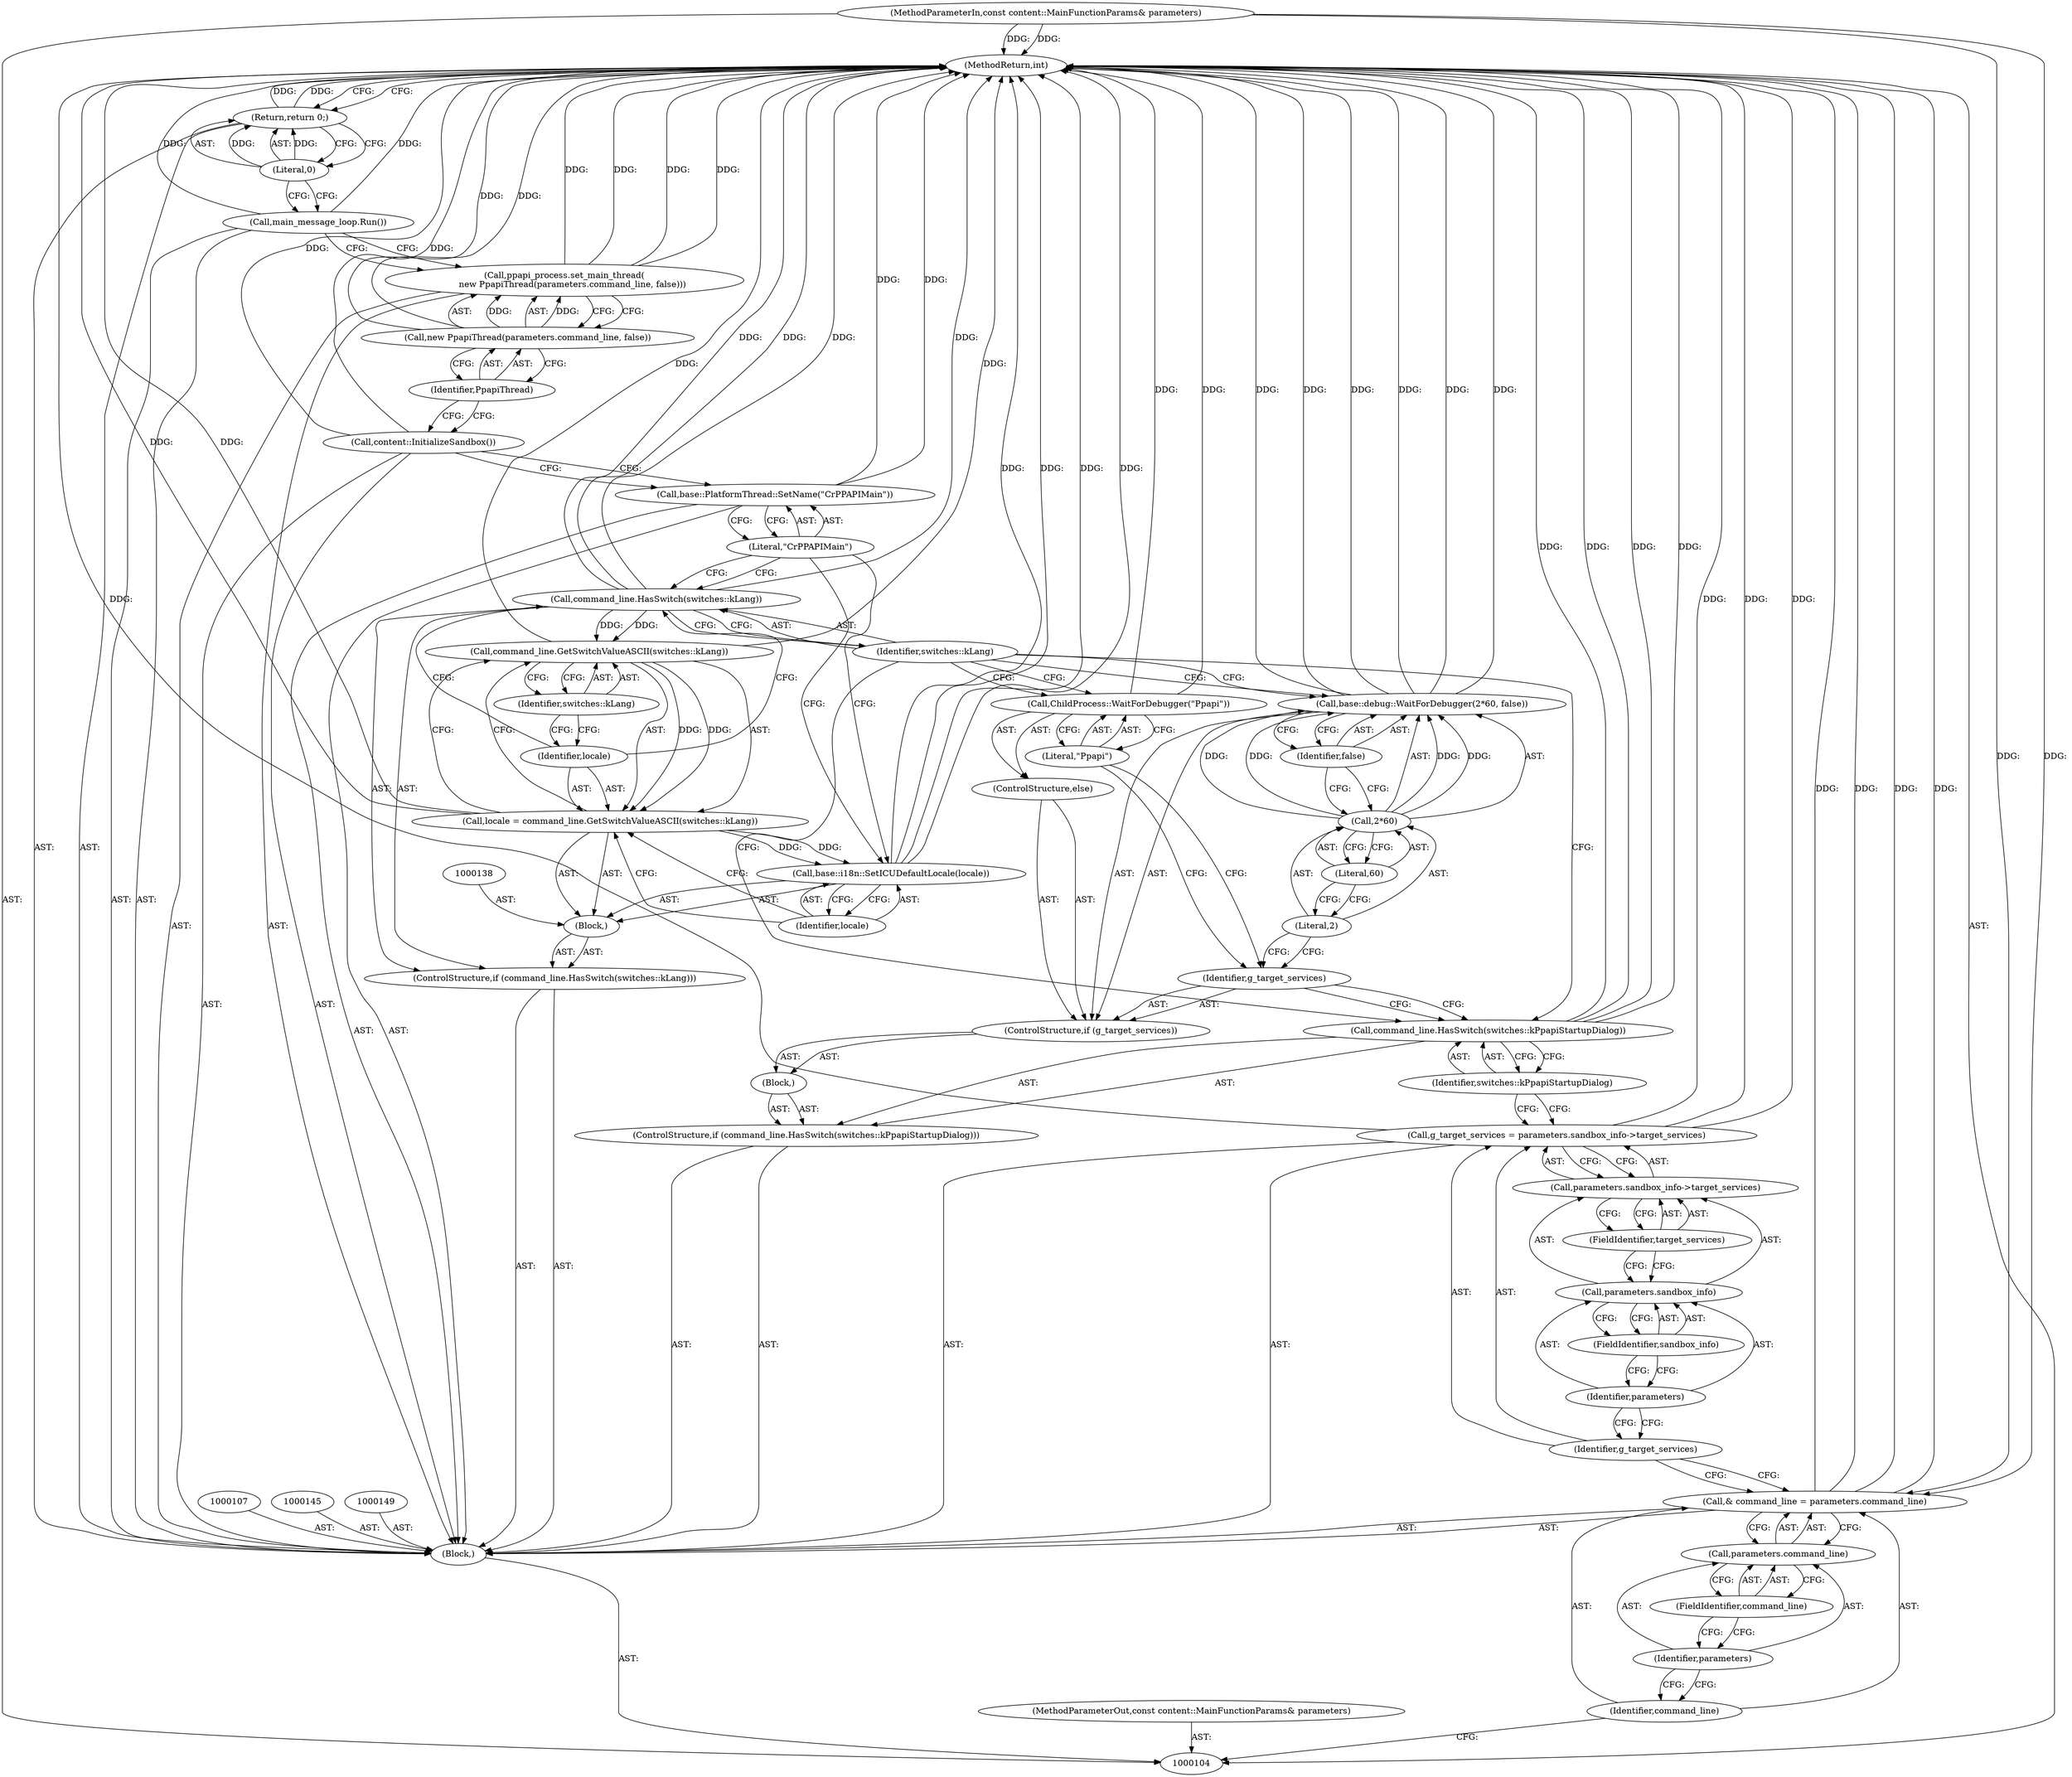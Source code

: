 digraph "0_Chrome_0b74c338bd286e51a004981e746cc212c2d5423c" {
"1000156" [label="(MethodReturn,int)"];
"1000105" [label="(MethodParameterIn,const content::MainFunctionParams& parameters)"];
"1000226" [label="(MethodParameterOut,const content::MainFunctionParams& parameters)"];
"1000106" [label="(Block,)"];
"1000127" [label="(Call,2*60)"];
"1000128" [label="(Literal,2)"];
"1000129" [label="(Literal,60)"];
"1000130" [label="(Identifier,false)"];
"1000126" [label="(Call,base::debug::WaitForDebugger(2*60, false))"];
"1000131" [label="(ControlStructure,else)"];
"1000133" [label="(Literal,\"Ppapi\")"];
"1000132" [label="(Call,ChildProcess::WaitForDebugger(\"Ppapi\"))"];
"1000134" [label="(ControlStructure,if (command_line.HasSwitch(switches::kLang)))"];
"1000136" [label="(Identifier,switches::kLang)"];
"1000135" [label="(Call,command_line.HasSwitch(switches::kLang))"];
"1000139" [label="(Call,locale = command_line.GetSwitchValueASCII(switches::kLang))"];
"1000140" [label="(Identifier,locale)"];
"1000141" [label="(Call,command_line.GetSwitchValueASCII(switches::kLang))"];
"1000137" [label="(Block,)"];
"1000142" [label="(Identifier,switches::kLang)"];
"1000108" [label="(Call,& command_line = parameters.command_line)"];
"1000109" [label="(Identifier,command_line)"];
"1000110" [label="(Call,parameters.command_line)"];
"1000111" [label="(Identifier,parameters)"];
"1000112" [label="(FieldIdentifier,command_line)"];
"1000144" [label="(Identifier,locale)"];
"1000143" [label="(Call,base::i18n::SetICUDefaultLocale(locale))"];
"1000146" [label="(Call,base::PlatformThread::SetName(\"CrPPAPIMain\"))"];
"1000147" [label="(Literal,\"CrPPAPIMain\")"];
"1000148" [label="(Call,content::InitializeSandbox())"];
"1000150" [label="(Call,ppapi_process.set_main_thread(\n      new PpapiThread(parameters.command_line, false)))"];
"1000152" [label="(Identifier,PpapiThread)"];
"1000151" [label="(Call,new PpapiThread(parameters.command_line, false))"];
"1000153" [label="(Call,main_message_loop.Run())"];
"1000154" [label="(Return,return 0;)"];
"1000155" [label="(Literal,0)"];
"1000113" [label="(Call,g_target_services = parameters.sandbox_info->target_services)"];
"1000114" [label="(Identifier,g_target_services)"];
"1000115" [label="(Call,parameters.sandbox_info->target_services)"];
"1000116" [label="(Call,parameters.sandbox_info)"];
"1000117" [label="(Identifier,parameters)"];
"1000118" [label="(FieldIdentifier,sandbox_info)"];
"1000119" [label="(FieldIdentifier,target_services)"];
"1000120" [label="(ControlStructure,if (command_line.HasSwitch(switches::kPpapiStartupDialog)))"];
"1000122" [label="(Identifier,switches::kPpapiStartupDialog)"];
"1000121" [label="(Call,command_line.HasSwitch(switches::kPpapiStartupDialog))"];
"1000123" [label="(Block,)"];
"1000124" [label="(ControlStructure,if (g_target_services))"];
"1000125" [label="(Identifier,g_target_services)"];
"1000156" -> "1000104"  [label="AST: "];
"1000156" -> "1000154"  [label="CFG: "];
"1000141" -> "1000156"  [label="DDG: "];
"1000150" -> "1000156"  [label="DDG: "];
"1000150" -> "1000156"  [label="DDG: "];
"1000105" -> "1000156"  [label="DDG: "];
"1000113" -> "1000156"  [label="DDG: "];
"1000113" -> "1000156"  [label="DDG: "];
"1000151" -> "1000156"  [label="DDG: "];
"1000143" -> "1000156"  [label="DDG: "];
"1000143" -> "1000156"  [label="DDG: "];
"1000148" -> "1000156"  [label="DDG: "];
"1000146" -> "1000156"  [label="DDG: "];
"1000108" -> "1000156"  [label="DDG: "];
"1000108" -> "1000156"  [label="DDG: "];
"1000126" -> "1000156"  [label="DDG: "];
"1000126" -> "1000156"  [label="DDG: "];
"1000126" -> "1000156"  [label="DDG: "];
"1000132" -> "1000156"  [label="DDG: "];
"1000139" -> "1000156"  [label="DDG: "];
"1000121" -> "1000156"  [label="DDG: "];
"1000121" -> "1000156"  [label="DDG: "];
"1000153" -> "1000156"  [label="DDG: "];
"1000135" -> "1000156"  [label="DDG: "];
"1000135" -> "1000156"  [label="DDG: "];
"1000154" -> "1000156"  [label="DDG: "];
"1000105" -> "1000104"  [label="AST: "];
"1000105" -> "1000156"  [label="DDG: "];
"1000105" -> "1000108"  [label="DDG: "];
"1000226" -> "1000104"  [label="AST: "];
"1000106" -> "1000104"  [label="AST: "];
"1000107" -> "1000106"  [label="AST: "];
"1000108" -> "1000106"  [label="AST: "];
"1000113" -> "1000106"  [label="AST: "];
"1000120" -> "1000106"  [label="AST: "];
"1000134" -> "1000106"  [label="AST: "];
"1000145" -> "1000106"  [label="AST: "];
"1000146" -> "1000106"  [label="AST: "];
"1000148" -> "1000106"  [label="AST: "];
"1000149" -> "1000106"  [label="AST: "];
"1000150" -> "1000106"  [label="AST: "];
"1000153" -> "1000106"  [label="AST: "];
"1000154" -> "1000106"  [label="AST: "];
"1000127" -> "1000126"  [label="AST: "];
"1000127" -> "1000129"  [label="CFG: "];
"1000128" -> "1000127"  [label="AST: "];
"1000129" -> "1000127"  [label="AST: "];
"1000130" -> "1000127"  [label="CFG: "];
"1000127" -> "1000126"  [label="DDG: "];
"1000127" -> "1000126"  [label="DDG: "];
"1000128" -> "1000127"  [label="AST: "];
"1000128" -> "1000125"  [label="CFG: "];
"1000129" -> "1000128"  [label="CFG: "];
"1000129" -> "1000127"  [label="AST: "];
"1000129" -> "1000128"  [label="CFG: "];
"1000127" -> "1000129"  [label="CFG: "];
"1000130" -> "1000126"  [label="AST: "];
"1000130" -> "1000127"  [label="CFG: "];
"1000126" -> "1000130"  [label="CFG: "];
"1000126" -> "1000124"  [label="AST: "];
"1000126" -> "1000130"  [label="CFG: "];
"1000127" -> "1000126"  [label="AST: "];
"1000130" -> "1000126"  [label="AST: "];
"1000136" -> "1000126"  [label="CFG: "];
"1000126" -> "1000156"  [label="DDG: "];
"1000126" -> "1000156"  [label="DDG: "];
"1000126" -> "1000156"  [label="DDG: "];
"1000127" -> "1000126"  [label="DDG: "];
"1000127" -> "1000126"  [label="DDG: "];
"1000131" -> "1000124"  [label="AST: "];
"1000132" -> "1000131"  [label="AST: "];
"1000133" -> "1000132"  [label="AST: "];
"1000133" -> "1000125"  [label="CFG: "];
"1000132" -> "1000133"  [label="CFG: "];
"1000132" -> "1000131"  [label="AST: "];
"1000132" -> "1000133"  [label="CFG: "];
"1000133" -> "1000132"  [label="AST: "];
"1000136" -> "1000132"  [label="CFG: "];
"1000132" -> "1000156"  [label="DDG: "];
"1000134" -> "1000106"  [label="AST: "];
"1000135" -> "1000134"  [label="AST: "];
"1000137" -> "1000134"  [label="AST: "];
"1000136" -> "1000135"  [label="AST: "];
"1000136" -> "1000126"  [label="CFG: "];
"1000136" -> "1000132"  [label="CFG: "];
"1000136" -> "1000121"  [label="CFG: "];
"1000135" -> "1000136"  [label="CFG: "];
"1000135" -> "1000134"  [label="AST: "];
"1000135" -> "1000136"  [label="CFG: "];
"1000136" -> "1000135"  [label="AST: "];
"1000140" -> "1000135"  [label="CFG: "];
"1000147" -> "1000135"  [label="CFG: "];
"1000135" -> "1000156"  [label="DDG: "];
"1000135" -> "1000156"  [label="DDG: "];
"1000135" -> "1000141"  [label="DDG: "];
"1000139" -> "1000137"  [label="AST: "];
"1000139" -> "1000141"  [label="CFG: "];
"1000140" -> "1000139"  [label="AST: "];
"1000141" -> "1000139"  [label="AST: "];
"1000144" -> "1000139"  [label="CFG: "];
"1000139" -> "1000156"  [label="DDG: "];
"1000141" -> "1000139"  [label="DDG: "];
"1000139" -> "1000143"  [label="DDG: "];
"1000140" -> "1000139"  [label="AST: "];
"1000140" -> "1000135"  [label="CFG: "];
"1000142" -> "1000140"  [label="CFG: "];
"1000141" -> "1000139"  [label="AST: "];
"1000141" -> "1000142"  [label="CFG: "];
"1000142" -> "1000141"  [label="AST: "];
"1000139" -> "1000141"  [label="CFG: "];
"1000141" -> "1000156"  [label="DDG: "];
"1000141" -> "1000139"  [label="DDG: "];
"1000135" -> "1000141"  [label="DDG: "];
"1000137" -> "1000134"  [label="AST: "];
"1000138" -> "1000137"  [label="AST: "];
"1000139" -> "1000137"  [label="AST: "];
"1000143" -> "1000137"  [label="AST: "];
"1000142" -> "1000141"  [label="AST: "];
"1000142" -> "1000140"  [label="CFG: "];
"1000141" -> "1000142"  [label="CFG: "];
"1000108" -> "1000106"  [label="AST: "];
"1000108" -> "1000110"  [label="CFG: "];
"1000109" -> "1000108"  [label="AST: "];
"1000110" -> "1000108"  [label="AST: "];
"1000114" -> "1000108"  [label="CFG: "];
"1000108" -> "1000156"  [label="DDG: "];
"1000108" -> "1000156"  [label="DDG: "];
"1000105" -> "1000108"  [label="DDG: "];
"1000109" -> "1000108"  [label="AST: "];
"1000109" -> "1000104"  [label="CFG: "];
"1000111" -> "1000109"  [label="CFG: "];
"1000110" -> "1000108"  [label="AST: "];
"1000110" -> "1000112"  [label="CFG: "];
"1000111" -> "1000110"  [label="AST: "];
"1000112" -> "1000110"  [label="AST: "];
"1000108" -> "1000110"  [label="CFG: "];
"1000111" -> "1000110"  [label="AST: "];
"1000111" -> "1000109"  [label="CFG: "];
"1000112" -> "1000111"  [label="CFG: "];
"1000112" -> "1000110"  [label="AST: "];
"1000112" -> "1000111"  [label="CFG: "];
"1000110" -> "1000112"  [label="CFG: "];
"1000144" -> "1000143"  [label="AST: "];
"1000144" -> "1000139"  [label="CFG: "];
"1000143" -> "1000144"  [label="CFG: "];
"1000143" -> "1000137"  [label="AST: "];
"1000143" -> "1000144"  [label="CFG: "];
"1000144" -> "1000143"  [label="AST: "];
"1000147" -> "1000143"  [label="CFG: "];
"1000143" -> "1000156"  [label="DDG: "];
"1000143" -> "1000156"  [label="DDG: "];
"1000139" -> "1000143"  [label="DDG: "];
"1000146" -> "1000106"  [label="AST: "];
"1000146" -> "1000147"  [label="CFG: "];
"1000147" -> "1000146"  [label="AST: "];
"1000148" -> "1000146"  [label="CFG: "];
"1000146" -> "1000156"  [label="DDG: "];
"1000147" -> "1000146"  [label="AST: "];
"1000147" -> "1000143"  [label="CFG: "];
"1000147" -> "1000135"  [label="CFG: "];
"1000146" -> "1000147"  [label="CFG: "];
"1000148" -> "1000106"  [label="AST: "];
"1000148" -> "1000146"  [label="CFG: "];
"1000152" -> "1000148"  [label="CFG: "];
"1000148" -> "1000156"  [label="DDG: "];
"1000150" -> "1000106"  [label="AST: "];
"1000150" -> "1000151"  [label="CFG: "];
"1000151" -> "1000150"  [label="AST: "];
"1000153" -> "1000150"  [label="CFG: "];
"1000150" -> "1000156"  [label="DDG: "];
"1000150" -> "1000156"  [label="DDG: "];
"1000151" -> "1000150"  [label="DDG: "];
"1000152" -> "1000151"  [label="AST: "];
"1000152" -> "1000148"  [label="CFG: "];
"1000151" -> "1000152"  [label="CFG: "];
"1000151" -> "1000150"  [label="AST: "];
"1000151" -> "1000152"  [label="CFG: "];
"1000152" -> "1000151"  [label="AST: "];
"1000150" -> "1000151"  [label="CFG: "];
"1000151" -> "1000156"  [label="DDG: "];
"1000151" -> "1000150"  [label="DDG: "];
"1000153" -> "1000106"  [label="AST: "];
"1000153" -> "1000150"  [label="CFG: "];
"1000155" -> "1000153"  [label="CFG: "];
"1000153" -> "1000156"  [label="DDG: "];
"1000154" -> "1000106"  [label="AST: "];
"1000154" -> "1000155"  [label="CFG: "];
"1000155" -> "1000154"  [label="AST: "];
"1000156" -> "1000154"  [label="CFG: "];
"1000154" -> "1000156"  [label="DDG: "];
"1000155" -> "1000154"  [label="DDG: "];
"1000155" -> "1000154"  [label="AST: "];
"1000155" -> "1000153"  [label="CFG: "];
"1000154" -> "1000155"  [label="CFG: "];
"1000155" -> "1000154"  [label="DDG: "];
"1000113" -> "1000106"  [label="AST: "];
"1000113" -> "1000115"  [label="CFG: "];
"1000114" -> "1000113"  [label="AST: "];
"1000115" -> "1000113"  [label="AST: "];
"1000122" -> "1000113"  [label="CFG: "];
"1000113" -> "1000156"  [label="DDG: "];
"1000113" -> "1000156"  [label="DDG: "];
"1000114" -> "1000113"  [label="AST: "];
"1000114" -> "1000108"  [label="CFG: "];
"1000117" -> "1000114"  [label="CFG: "];
"1000115" -> "1000113"  [label="AST: "];
"1000115" -> "1000119"  [label="CFG: "];
"1000116" -> "1000115"  [label="AST: "];
"1000119" -> "1000115"  [label="AST: "];
"1000113" -> "1000115"  [label="CFG: "];
"1000116" -> "1000115"  [label="AST: "];
"1000116" -> "1000118"  [label="CFG: "];
"1000117" -> "1000116"  [label="AST: "];
"1000118" -> "1000116"  [label="AST: "];
"1000119" -> "1000116"  [label="CFG: "];
"1000117" -> "1000116"  [label="AST: "];
"1000117" -> "1000114"  [label="CFG: "];
"1000118" -> "1000117"  [label="CFG: "];
"1000118" -> "1000116"  [label="AST: "];
"1000118" -> "1000117"  [label="CFG: "];
"1000116" -> "1000118"  [label="CFG: "];
"1000119" -> "1000115"  [label="AST: "];
"1000119" -> "1000116"  [label="CFG: "];
"1000115" -> "1000119"  [label="CFG: "];
"1000120" -> "1000106"  [label="AST: "];
"1000121" -> "1000120"  [label="AST: "];
"1000123" -> "1000120"  [label="AST: "];
"1000122" -> "1000121"  [label="AST: "];
"1000122" -> "1000113"  [label="CFG: "];
"1000121" -> "1000122"  [label="CFG: "];
"1000121" -> "1000120"  [label="AST: "];
"1000121" -> "1000122"  [label="CFG: "];
"1000122" -> "1000121"  [label="AST: "];
"1000125" -> "1000121"  [label="CFG: "];
"1000136" -> "1000121"  [label="CFG: "];
"1000121" -> "1000156"  [label="DDG: "];
"1000121" -> "1000156"  [label="DDG: "];
"1000123" -> "1000120"  [label="AST: "];
"1000124" -> "1000123"  [label="AST: "];
"1000124" -> "1000123"  [label="AST: "];
"1000125" -> "1000124"  [label="AST: "];
"1000126" -> "1000124"  [label="AST: "];
"1000131" -> "1000124"  [label="AST: "];
"1000125" -> "1000124"  [label="AST: "];
"1000125" -> "1000121"  [label="CFG: "];
"1000128" -> "1000125"  [label="CFG: "];
"1000133" -> "1000125"  [label="CFG: "];
}
